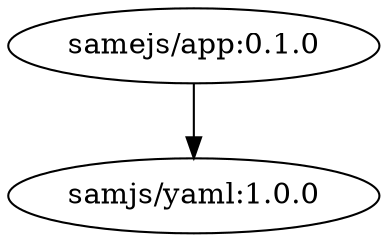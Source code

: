 digraph "example1" {
    "samejs/app:0.1.0" -> "samjs/yaml:1.0.0"

    "samjs/yaml:1.0.0" [repo = "local"]
}
